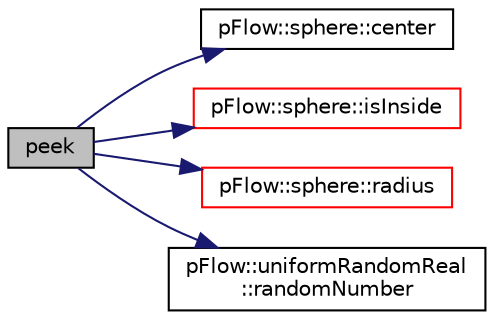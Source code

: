 digraph "peek"
{
 // LATEX_PDF_SIZE
  edge [fontname="Helvetica",fontsize="10",labelfontname="Helvetica",labelfontsize="10"];
  node [fontname="Helvetica",fontsize="10",shape=record];
  rankdir="LR";
  Node1 [label="peek",height=0.2,width=0.4,color="black", fillcolor="grey75", style="filled", fontcolor="black",tooltip=" "];
  Node1 -> Node2 [color="midnightblue",fontsize="10",style="solid",fontname="Helvetica"];
  Node2 [label="pFlow::sphere::center",height=0.2,width=0.4,color="black", fillcolor="white", style="filled",URL="$classpFlow_1_1sphere.html#af62a3e07c6f230fc63639ad004e40c7e",tooltip=" "];
  Node1 -> Node3 [color="midnightblue",fontsize="10",style="solid",fontname="Helvetica"];
  Node3 [label="pFlow::sphere::isInside",height=0.2,width=0.4,color="red", fillcolor="white", style="filled",URL="$classpFlow_1_1sphere.html#a898603c1e4e433d2f304d86f1a22c53c",tooltip=" "];
  Node1 -> Node5 [color="midnightblue",fontsize="10",style="solid",fontname="Helvetica"];
  Node5 [label="pFlow::sphere::radius",height=0.2,width=0.4,color="red", fillcolor="white", style="filled",URL="$classpFlow_1_1sphere.html#a4611c0bbd5b552873706e6d361f8b43f",tooltip=" "];
  Node1 -> Node7 [color="midnightblue",fontsize="10",style="solid",fontname="Helvetica"];
  Node7 [label="pFlow::uniformRandomReal\l::randomNumber",height=0.2,width=0.4,color="black", fillcolor="white", style="filled",URL="$classpFlow_1_1uniformRandomReal.html#adafd9f80ea7071089bd8829bb04cdd14",tooltip=" "];
}
